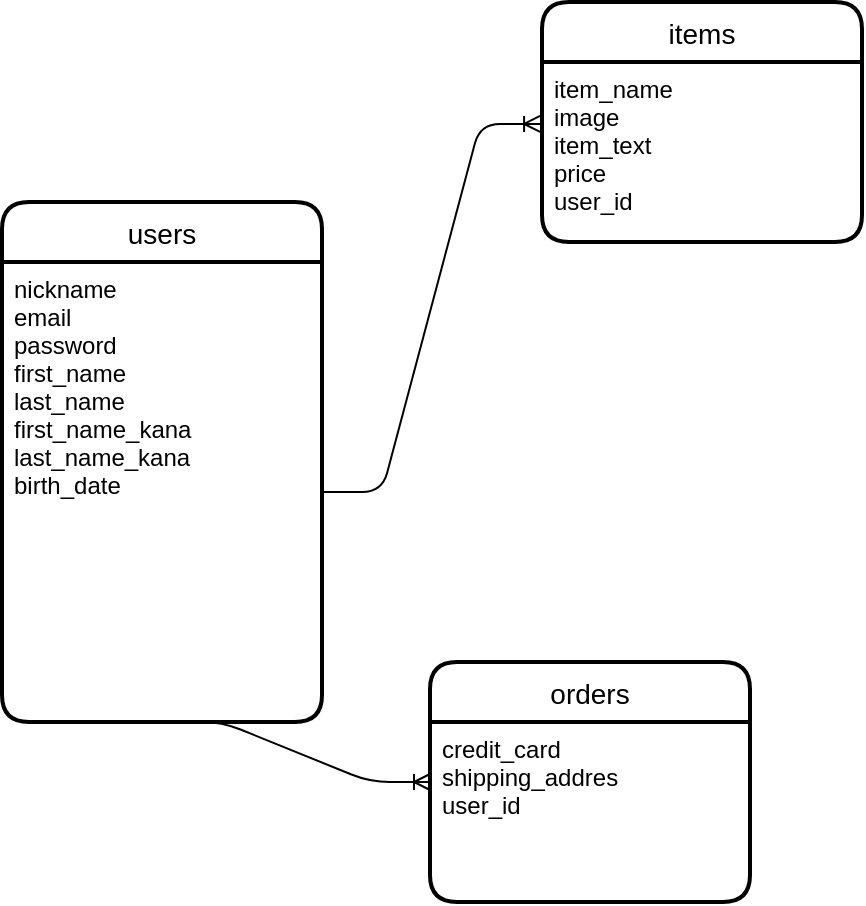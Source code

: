 <mxfile version="13.6.10" type="github">
  <diagram id="Smo_QJwtMCmcKdG6Kzzd" name="ページ1">
    <mxGraphModel dx="823" dy="620" grid="1" gridSize="10" guides="1" tooltips="1" connect="1" arrows="1" fold="1" page="1" pageScale="1" pageWidth="827" pageHeight="1169" math="0" shadow="0">
      <root>
        <mxCell id="0" />
        <mxCell id="1" parent="0" />
        <mxCell id="FMNwyA9VQJFO_fAn41yD-51" value="" style="edgeStyle=entityRelationEdgeStyle;fontSize=12;html=1;endArrow=ERoneToMany;entryX=-0.006;entryY=0.344;entryDx=0;entryDy=0;entryPerimeter=0;" edge="1" parent="1" source="FMNwyA9VQJFO_fAn41yD-45">
          <mxGeometry width="100" height="100" relative="1" as="geometry">
            <mxPoint x="200" y="180" as="sourcePoint" />
            <mxPoint x="309.04" y="80.96" as="targetPoint" />
          </mxGeometry>
        </mxCell>
        <mxCell id="FMNwyA9VQJFO_fAn41yD-44" value="users" style="swimlane;childLayout=stackLayout;horizontal=1;startSize=30;horizontalStack=0;rounded=1;fontSize=14;fontStyle=0;strokeWidth=2;resizeParent=0;resizeLast=1;shadow=0;dashed=0;align=center;" vertex="1" parent="1">
          <mxGeometry x="40" y="120" width="160" height="260" as="geometry" />
        </mxCell>
        <mxCell id="FMNwyA9VQJFO_fAn41yD-45" value="nickname&#xa;email&#xa;password&#xa;first_name&#xa;last_name&#xa;first_name_kana&#xa;last_name_kana&#xa;birth_date&#xa;" style="align=left;strokeColor=none;fillColor=none;spacingLeft=4;fontSize=12;verticalAlign=top;resizable=0;rotatable=0;part=1;" vertex="1" parent="FMNwyA9VQJFO_fAn41yD-44">
          <mxGeometry y="30" width="160" height="230" as="geometry" />
        </mxCell>
        <mxCell id="FMNwyA9VQJFO_fAn41yD-56" value="" style="edgeStyle=entityRelationEdgeStyle;fontSize=12;html=1;endArrow=ERoneToMany;exitX=0.5;exitY=1;exitDx=0;exitDy=0;entryX=0;entryY=0.5;entryDx=0;entryDy=0;" edge="1" parent="1" source="FMNwyA9VQJFO_fAn41yD-45" target="FMNwyA9VQJFO_fAn41yD-48">
          <mxGeometry width="100" height="100" relative="1" as="geometry">
            <mxPoint x="190" y="350" as="sourcePoint" />
            <mxPoint x="290" y="250" as="targetPoint" />
          </mxGeometry>
        </mxCell>
        <mxCell id="FMNwyA9VQJFO_fAn41yD-75" value="items" style="swimlane;childLayout=stackLayout;horizontal=1;startSize=30;horizontalStack=0;rounded=1;fontSize=14;fontStyle=0;strokeWidth=2;resizeParent=0;resizeLast=1;shadow=0;dashed=0;align=center;" vertex="1" parent="1">
          <mxGeometry x="310" y="20" width="160" height="120" as="geometry" />
        </mxCell>
        <mxCell id="FMNwyA9VQJFO_fAn41yD-76" value="item_name&#xa;image&#xa;item_text&#xa;price&#xa;user_id&#xa;" style="align=left;strokeColor=none;fillColor=none;spacingLeft=4;fontSize=12;verticalAlign=top;resizable=0;rotatable=0;part=1;" vertex="1" parent="FMNwyA9VQJFO_fAn41yD-75">
          <mxGeometry y="30" width="160" height="90" as="geometry" />
        </mxCell>
        <mxCell id="FMNwyA9VQJFO_fAn41yD-48" value="orders" style="swimlane;childLayout=stackLayout;horizontal=1;startSize=30;horizontalStack=0;rounded=1;fontSize=14;fontStyle=0;strokeWidth=2;resizeParent=0;resizeLast=1;shadow=0;dashed=0;align=center;" vertex="1" parent="1">
          <mxGeometry x="254" y="350" width="160" height="120" as="geometry" />
        </mxCell>
        <mxCell id="FMNwyA9VQJFO_fAn41yD-49" value="credit_card&#xa;shipping_addres&#xa;user_id" style="align=left;strokeColor=none;fillColor=none;spacingLeft=4;fontSize=12;verticalAlign=top;resizable=0;rotatable=0;part=1;" vertex="1" parent="FMNwyA9VQJFO_fAn41yD-48">
          <mxGeometry y="30" width="160" height="90" as="geometry" />
        </mxCell>
      </root>
    </mxGraphModel>
  </diagram>
</mxfile>
